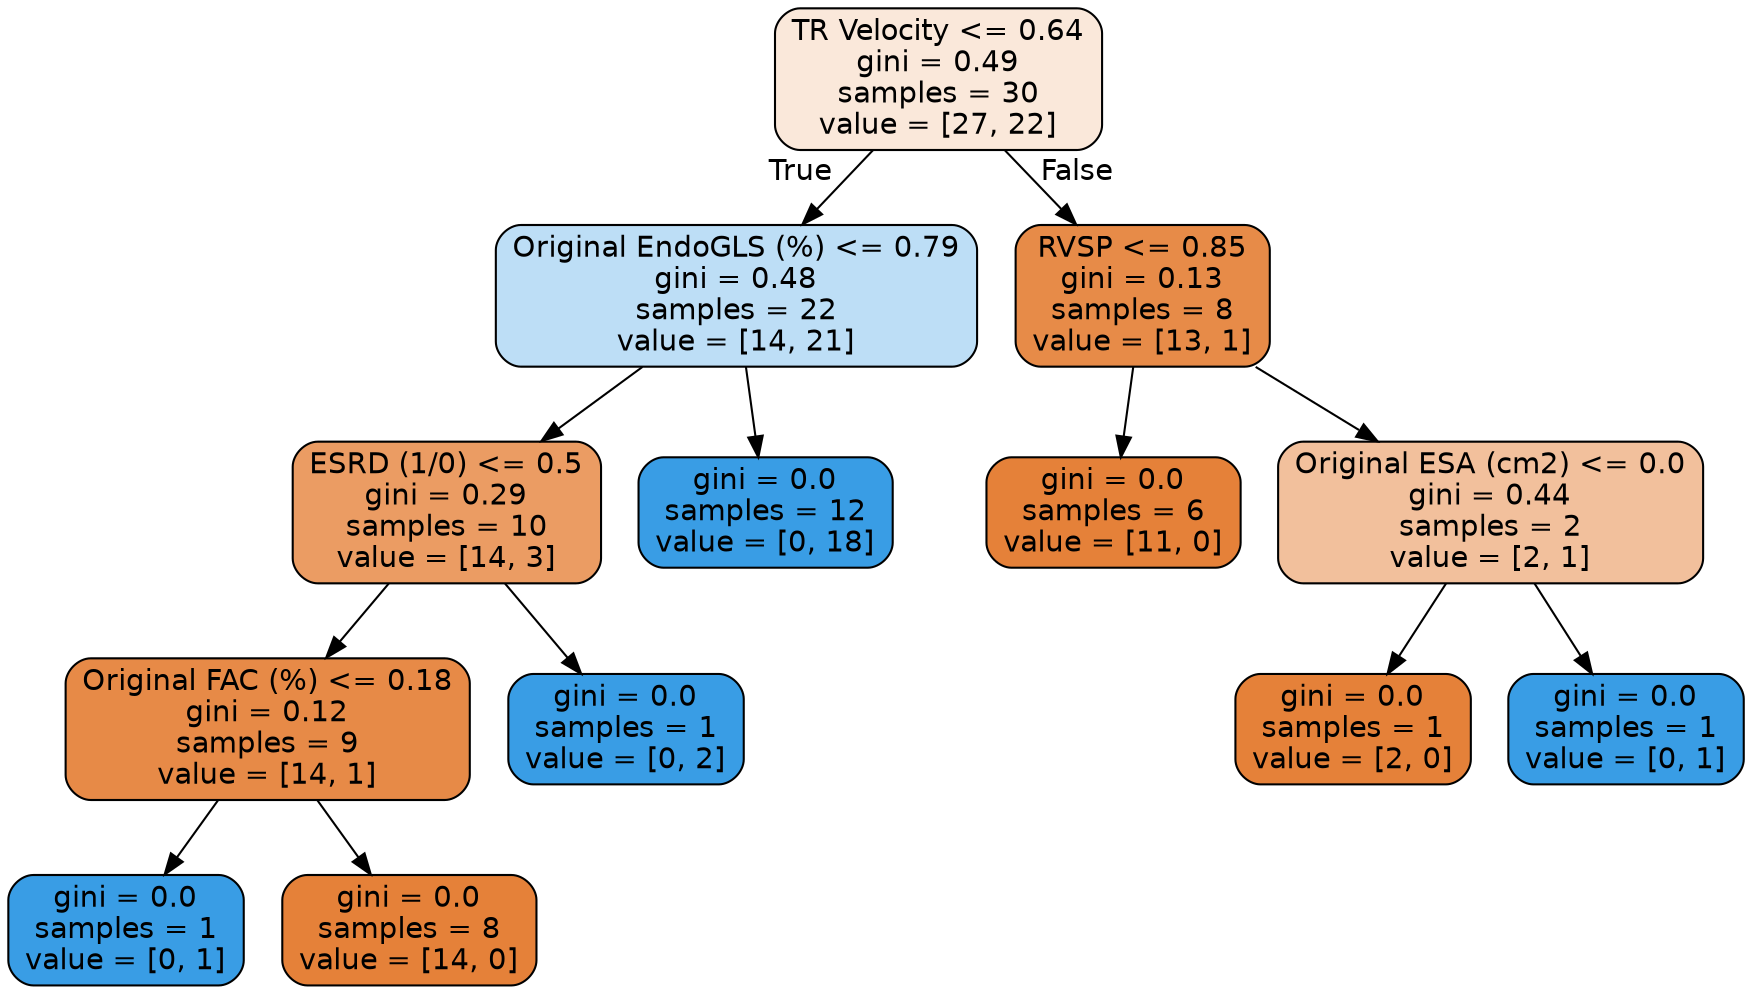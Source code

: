 digraph Tree {
node [shape=box, style="filled, rounded", color="black", fontname=helvetica] ;
edge [fontname=helvetica] ;
0 [label="TR Velocity <= 0.64\ngini = 0.49\nsamples = 30\nvalue = [27, 22]", fillcolor="#fae8da"] ;
1 [label="Original EndoGLS (%) <= 0.79\ngini = 0.48\nsamples = 22\nvalue = [14, 21]", fillcolor="#bddef6"] ;
0 -> 1 [labeldistance=2.5, labelangle=45, headlabel="True"] ;
2 [label="ESRD (1/0) <= 0.5\ngini = 0.29\nsamples = 10\nvalue = [14, 3]", fillcolor="#eb9c63"] ;
1 -> 2 ;
3 [label="Original FAC (%) <= 0.18\ngini = 0.12\nsamples = 9\nvalue = [14, 1]", fillcolor="#e78a47"] ;
2 -> 3 ;
4 [label="gini = 0.0\nsamples = 1\nvalue = [0, 1]", fillcolor="#399de5"] ;
3 -> 4 ;
5 [label="gini = 0.0\nsamples = 8\nvalue = [14, 0]", fillcolor="#e58139"] ;
3 -> 5 ;
6 [label="gini = 0.0\nsamples = 1\nvalue = [0, 2]", fillcolor="#399de5"] ;
2 -> 6 ;
7 [label="gini = 0.0\nsamples = 12\nvalue = [0, 18]", fillcolor="#399de5"] ;
1 -> 7 ;
8 [label="RVSP <= 0.85\ngini = 0.13\nsamples = 8\nvalue = [13, 1]", fillcolor="#e78b48"] ;
0 -> 8 [labeldistance=2.5, labelangle=-45, headlabel="False"] ;
9 [label="gini = 0.0\nsamples = 6\nvalue = [11, 0]", fillcolor="#e58139"] ;
8 -> 9 ;
10 [label="Original ESA (cm2) <= 0.0\ngini = 0.44\nsamples = 2\nvalue = [2, 1]", fillcolor="#f2c09c"] ;
8 -> 10 ;
11 [label="gini = 0.0\nsamples = 1\nvalue = [2, 0]", fillcolor="#e58139"] ;
10 -> 11 ;
12 [label="gini = 0.0\nsamples = 1\nvalue = [0, 1]", fillcolor="#399de5"] ;
10 -> 12 ;
}